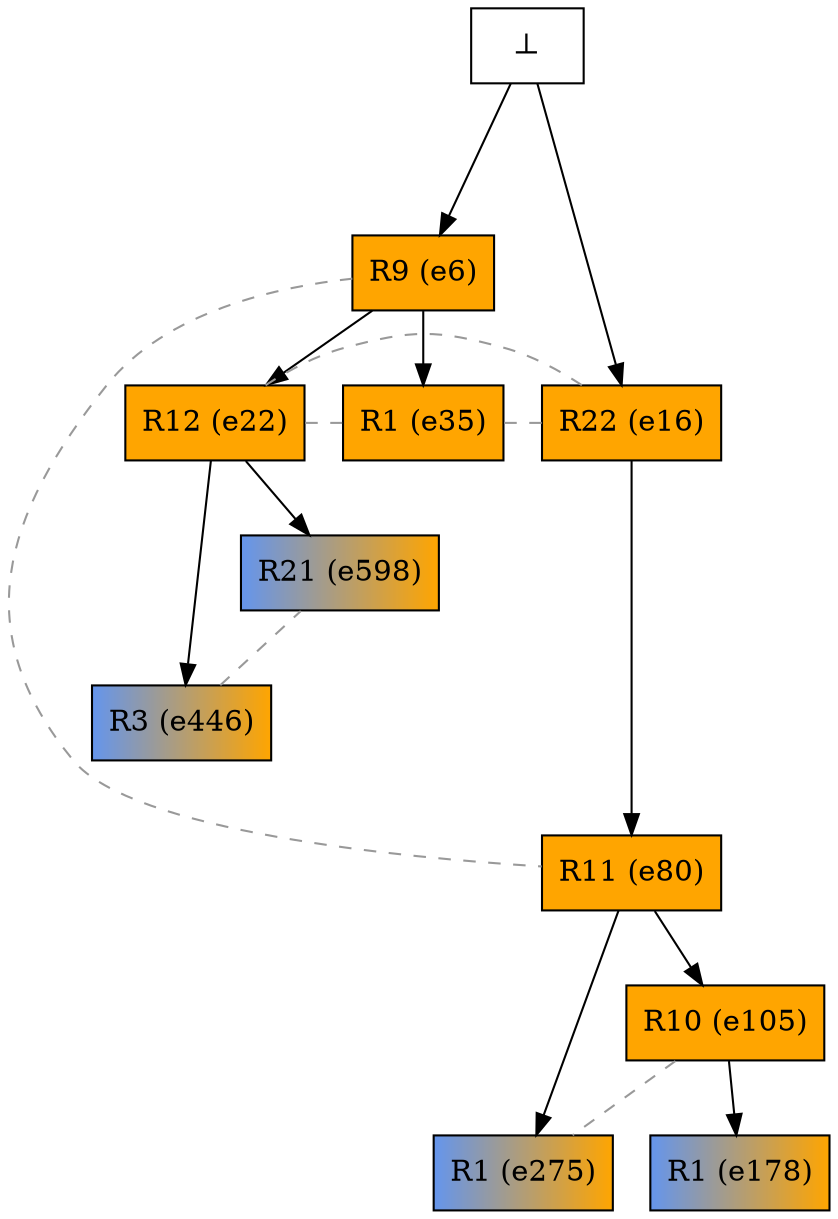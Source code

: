 digraph test {

//conflicts
  e6 -> e80 [arrowhead=none color=gray60 style=dashed constraint=false];
  e16 -> e22 [arrowhead=none color=gray60 style=dashed constraint=false];
  e16 -> e35 [arrowhead=none color=gray60 style=dashed constraint=false];
  e22 -> e35 [arrowhead=none color=gray60 style=dashed constraint=false];
  e105 -> e275 [arrowhead=none color=gray60 style=dashed constraint=false];
  e446 -> e598 [arrowhead=none color=gray60 style=dashed constraint=false];

  e6 -> e35 [minlen=1];
  e105 -> e178 [minlen=1];
  e80 -> e105 [minlen=1];
  e16 -> e80 [minlen=3];
  e80 -> e275 [minlen=2];
  e22 -> e446 [minlen=2];
  e6 -> e22 [minlen=1];
  e22 -> e598 [minlen=1];
  e0 -> e6 [minlen=2];
  e0 -> e16 [minlen=3];

  e6 [color="black" fillcolor="orange:orange" label="R9 (e6)" shape=box style=filled];
  e16 [color="black" fillcolor="orange:orange" label="R22 (e16)" shape=box style=filled];
  e22 [color="black" fillcolor="orange:orange" label="R12 (e22)" shape=box style=filled];
  e35 [color="black" fillcolor="orange:orange" label="R1 (e35)" shape=box style=filled];
  e80 [color="black" fillcolor="orange:orange" label="R11 (e80)" shape=box style=filled];
  e105 [color="black" fillcolor="orange:orange" label="R10 (e105)" shape=box style=filled];
  e178 [color="black" fillcolor="cornflowerblue:orange" label="R1 (e178)" shape=box style=filled];
  e275 [color="black" fillcolor="cornflowerblue:orange" label="R1 (e275)" shape=box style=filled];
  e446 [color="black" fillcolor="cornflowerblue:orange" label="R3 (e446)" shape=box style=filled];
  e598 [color="black" fillcolor="cornflowerblue:orange" label="R21 (e598)" shape=box style=filled];
  e0 [fillcolor="white" label="⊥" shape=box style=filled];
}
